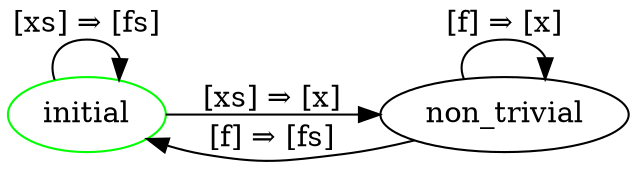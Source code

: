 digraph Map {
 rankdir=LR;
  "initial" [color=green];
  "non_trivial" [color=black];
  "initial" -> "initial" [label="[xs] &rArr; [fs]"];
  "initial" -> "non_trivial" [label="[xs] &rArr; [x]"];
  "non_trivial" -> "initial" [label="[f] &rArr; [fs]"];
  "non_trivial" -> "non_trivial" [label="[f] &rArr; [x]"];

}